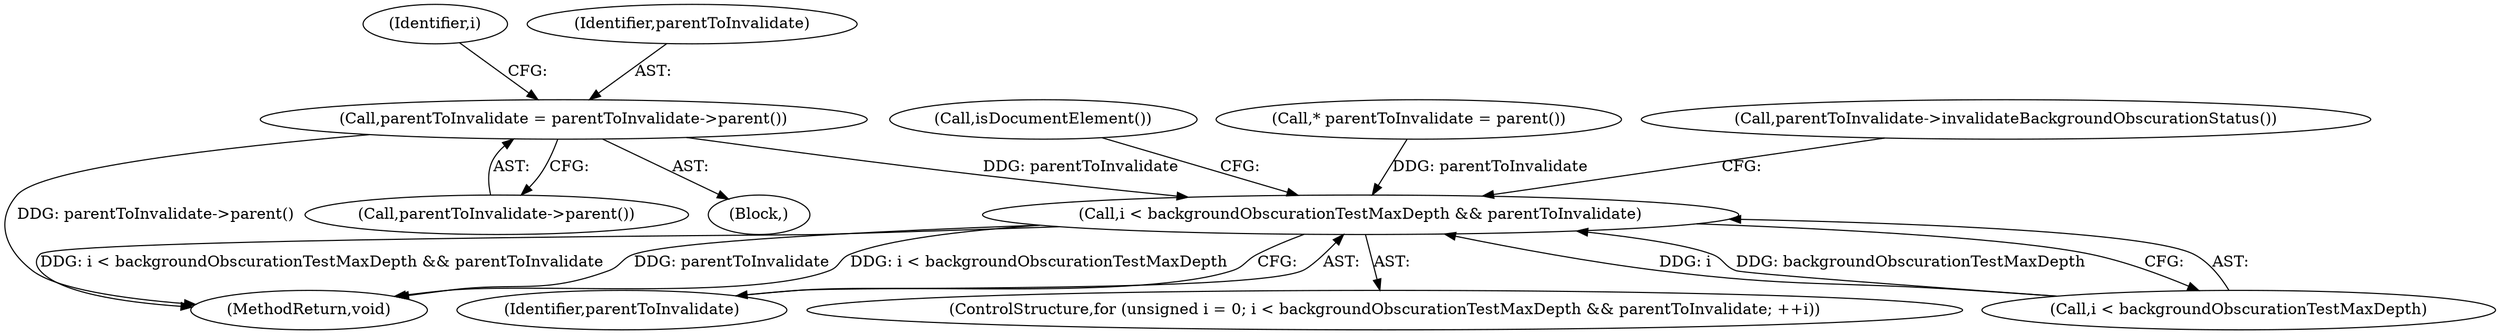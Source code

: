 digraph "0_Chrome_b2b21468c1f7f08b30a7c1755316f6026c50eb2a_4@pointer" {
"1000211" [label="(Call,parentToInvalidate = parentToInvalidate->parent())"];
"1000202" [label="(Call,i < backgroundObscurationTestMaxDepth && parentToInvalidate)"];
"1000213" [label="(Call,parentToInvalidate->parent())"];
"1000225" [label="(MethodReturn,void)"];
"1000206" [label="(Identifier,parentToInvalidate)"];
"1000197" [label="(ControlStructure,for (unsigned i = 0; i < backgroundObscurationTestMaxDepth && parentToInvalidate; ++i))"];
"1000216" [label="(Call,isDocumentElement())"];
"1000194" [label="(Call,* parentToInvalidate = parent())"];
"1000202" [label="(Call,i < backgroundObscurationTestMaxDepth && parentToInvalidate)"];
"1000208" [label="(Identifier,i)"];
"1000212" [label="(Identifier,parentToInvalidate)"];
"1000211" [label="(Call,parentToInvalidate = parentToInvalidate->parent())"];
"1000210" [label="(Call,parentToInvalidate->invalidateBackgroundObscurationStatus())"];
"1000203" [label="(Call,i < backgroundObscurationTestMaxDepth)"];
"1000209" [label="(Block,)"];
"1000211" -> "1000209"  [label="AST: "];
"1000211" -> "1000213"  [label="CFG: "];
"1000212" -> "1000211"  [label="AST: "];
"1000213" -> "1000211"  [label="AST: "];
"1000208" -> "1000211"  [label="CFG: "];
"1000211" -> "1000225"  [label="DDG: parentToInvalidate->parent()"];
"1000211" -> "1000202"  [label="DDG: parentToInvalidate"];
"1000202" -> "1000197"  [label="AST: "];
"1000202" -> "1000203"  [label="CFG: "];
"1000202" -> "1000206"  [label="CFG: "];
"1000203" -> "1000202"  [label="AST: "];
"1000206" -> "1000202"  [label="AST: "];
"1000210" -> "1000202"  [label="CFG: "];
"1000216" -> "1000202"  [label="CFG: "];
"1000202" -> "1000225"  [label="DDG: parentToInvalidate"];
"1000202" -> "1000225"  [label="DDG: i < backgroundObscurationTestMaxDepth"];
"1000202" -> "1000225"  [label="DDG: i < backgroundObscurationTestMaxDepth && parentToInvalidate"];
"1000203" -> "1000202"  [label="DDG: i"];
"1000203" -> "1000202"  [label="DDG: backgroundObscurationTestMaxDepth"];
"1000194" -> "1000202"  [label="DDG: parentToInvalidate"];
}
